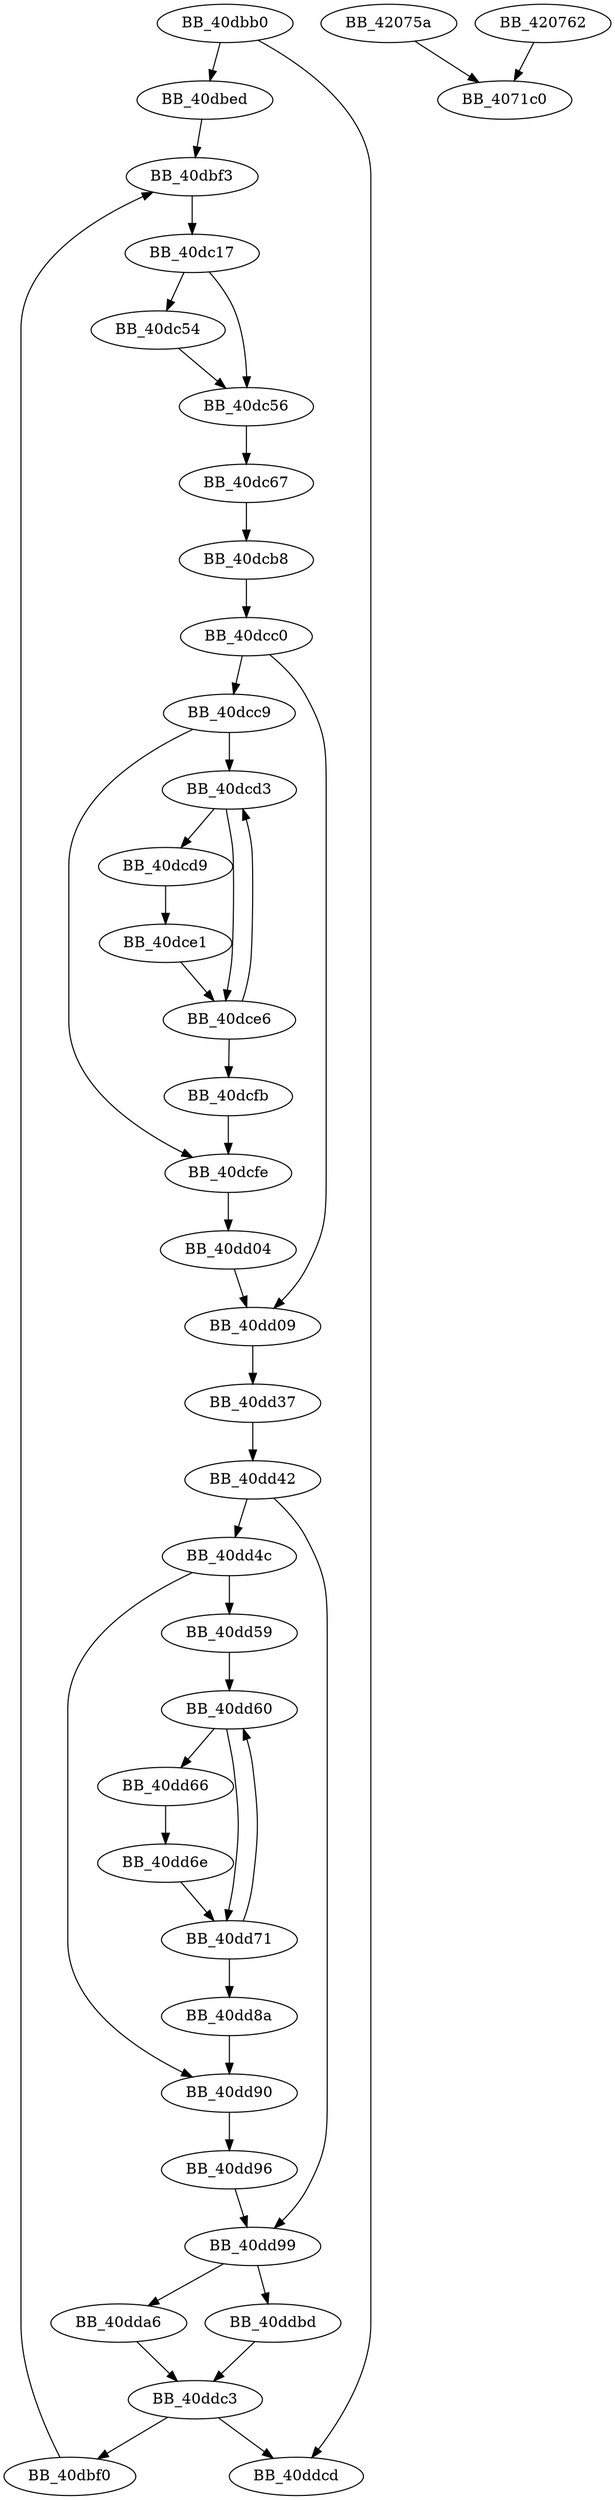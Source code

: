 DiGraph sub_40DBB0{
BB_40dbb0->BB_40dbed
BB_40dbb0->BB_40ddcd
BB_40dbed->BB_40dbf3
BB_40dbf0->BB_40dbf3
BB_40dbf3->BB_40dc17
BB_40dc17->BB_40dc54
BB_40dc17->BB_40dc56
BB_40dc54->BB_40dc56
BB_40dc56->BB_40dc67
BB_40dc67->BB_40dcb8
BB_40dcb8->BB_40dcc0
BB_40dcc0->BB_40dcc9
BB_40dcc0->BB_40dd09
BB_40dcc9->BB_40dcd3
BB_40dcc9->BB_40dcfe
BB_40dcd3->BB_40dcd9
BB_40dcd3->BB_40dce6
BB_40dcd9->BB_40dce1
BB_40dce1->BB_40dce6
BB_40dce6->BB_40dcd3
BB_40dce6->BB_40dcfb
BB_40dcfb->BB_40dcfe
BB_40dcfe->BB_40dd04
BB_40dd04->BB_40dd09
BB_40dd09->BB_40dd37
BB_40dd37->BB_40dd42
BB_40dd42->BB_40dd4c
BB_40dd42->BB_40dd99
BB_40dd4c->BB_40dd59
BB_40dd4c->BB_40dd90
BB_40dd59->BB_40dd60
BB_40dd60->BB_40dd66
BB_40dd60->BB_40dd71
BB_40dd66->BB_40dd6e
BB_40dd6e->BB_40dd71
BB_40dd71->BB_40dd60
BB_40dd71->BB_40dd8a
BB_40dd8a->BB_40dd90
BB_40dd90->BB_40dd96
BB_40dd96->BB_40dd99
BB_40dd99->BB_40dda6
BB_40dd99->BB_40ddbd
BB_40dda6->BB_40ddc3
BB_40ddbd->BB_40ddc3
BB_40ddc3->BB_40dbf0
BB_40ddc3->BB_40ddcd
BB_42075a->BB_4071c0
BB_420762->BB_4071c0
}
